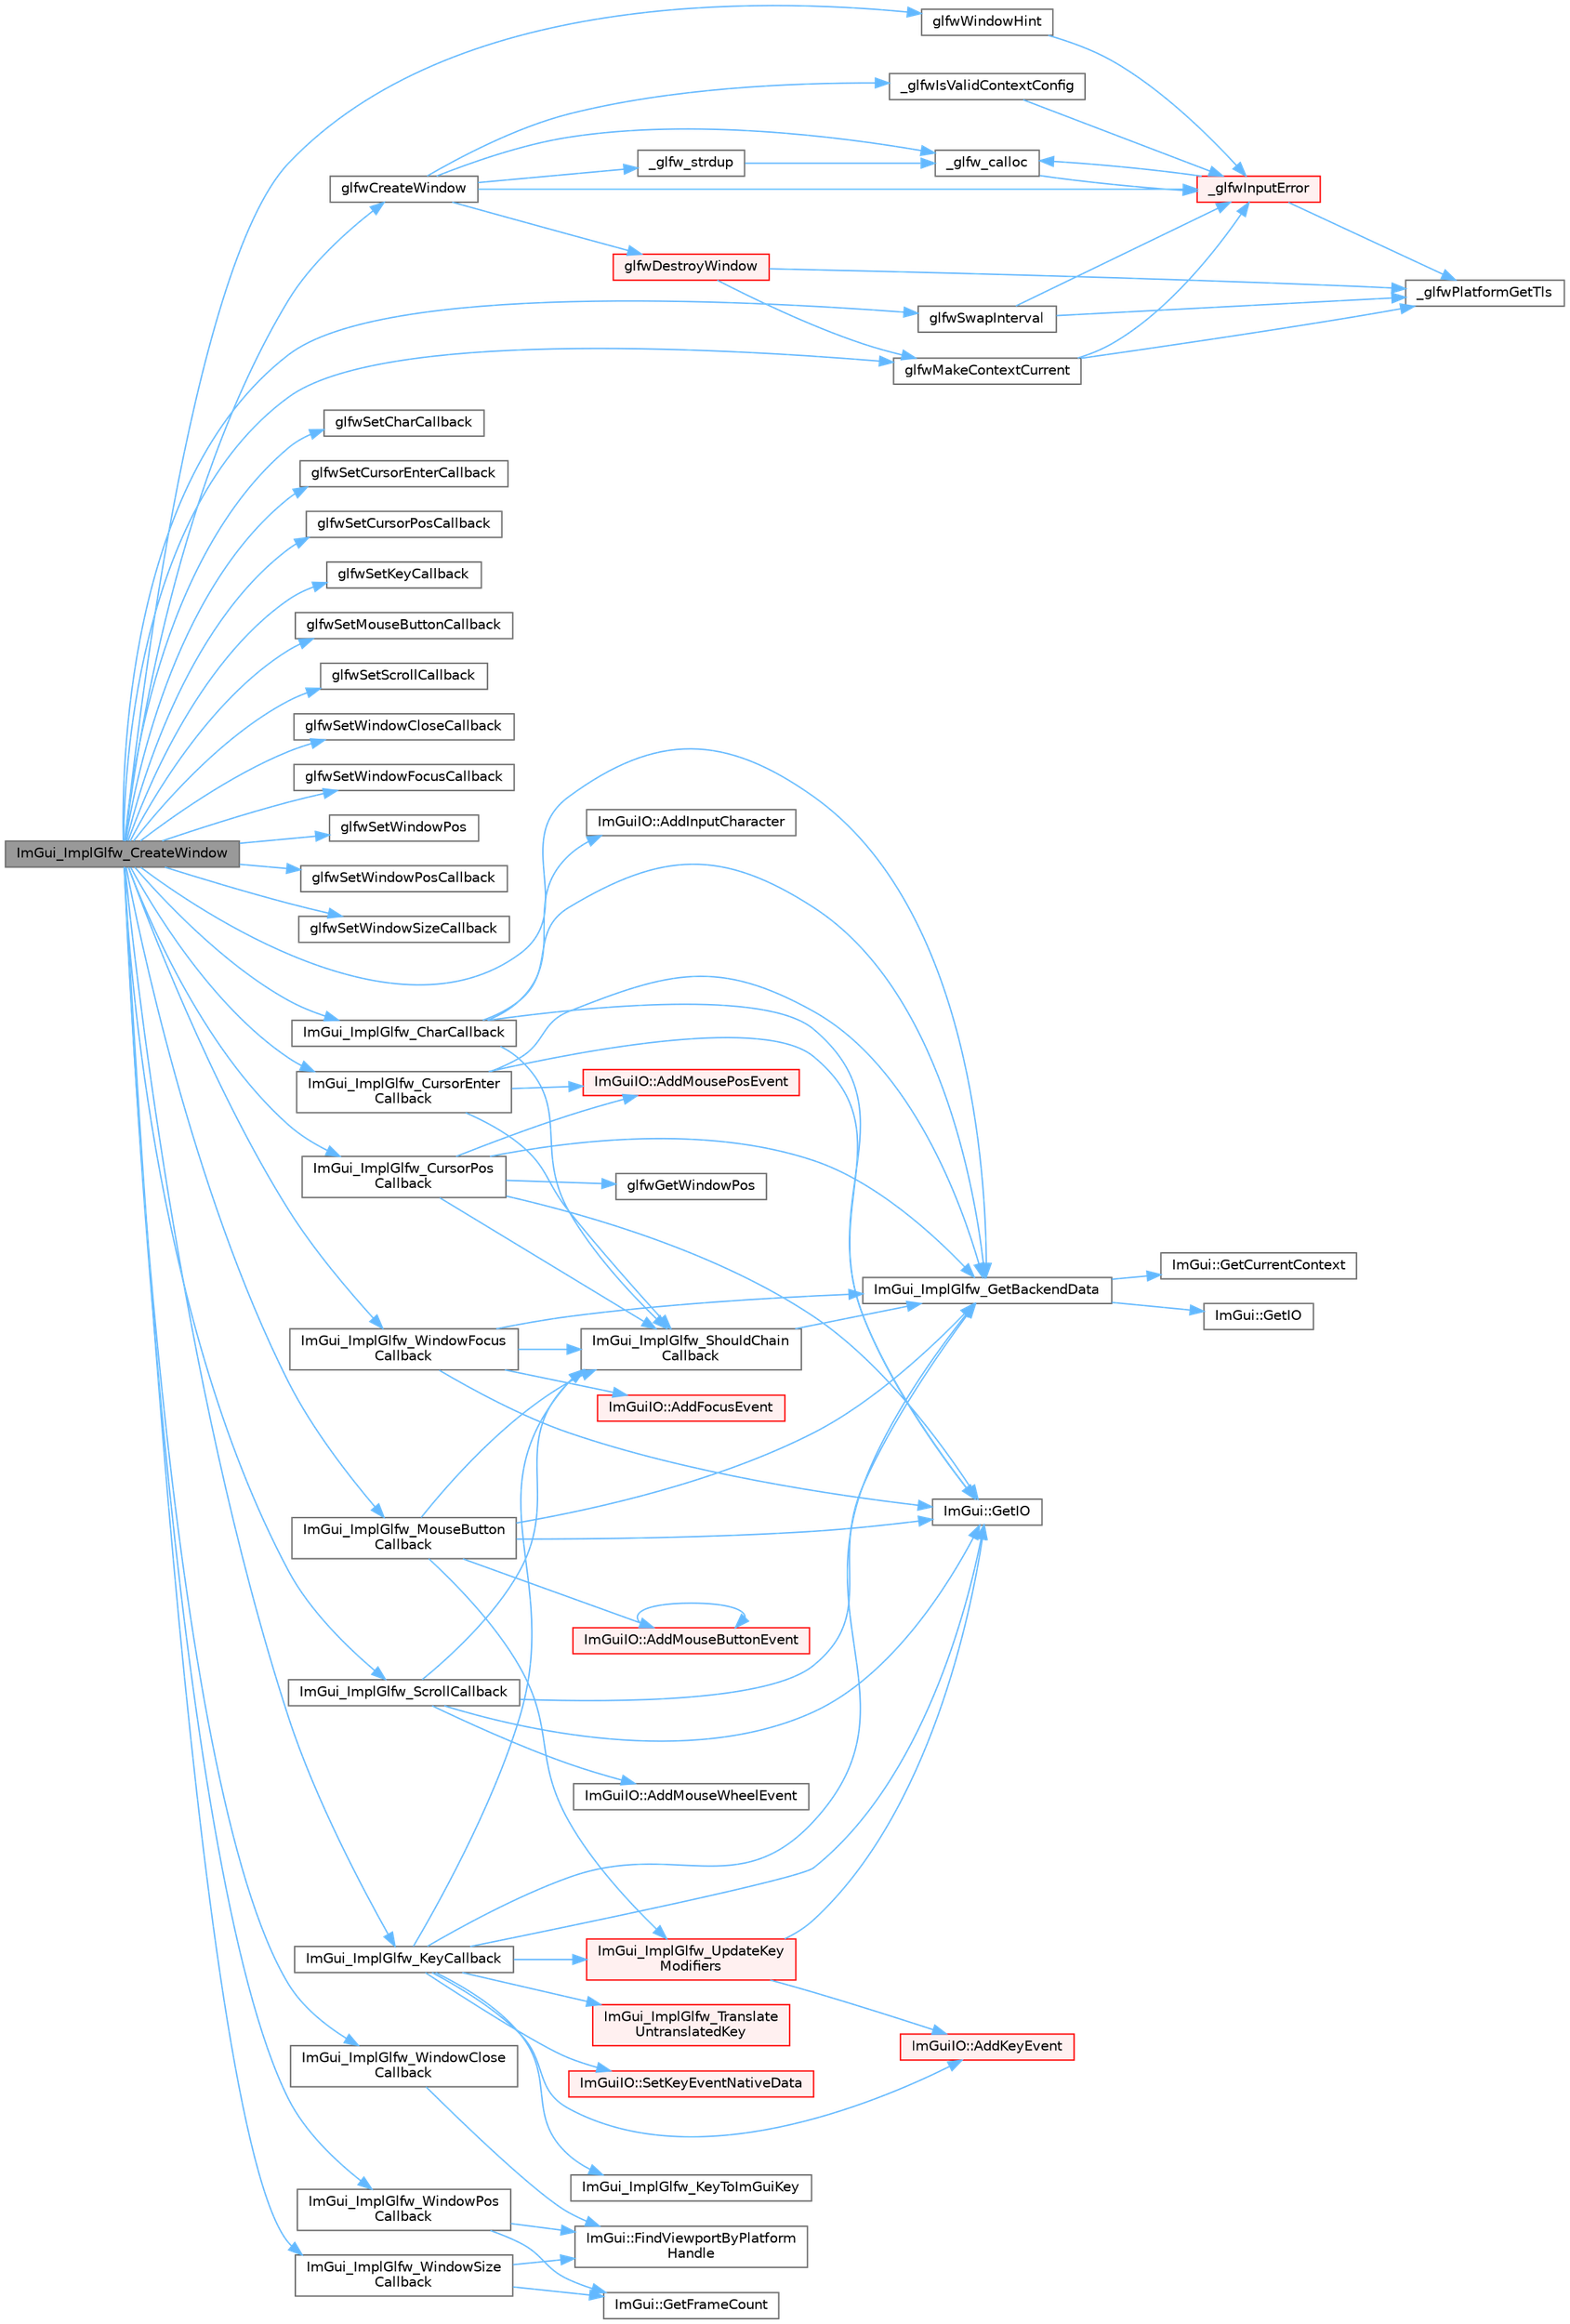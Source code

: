 digraph "ImGui_ImplGlfw_CreateWindow"
{
 // LATEX_PDF_SIZE
  bgcolor="transparent";
  edge [fontname=Helvetica,fontsize=10,labelfontname=Helvetica,labelfontsize=10];
  node [fontname=Helvetica,fontsize=10,shape=box,height=0.2,width=0.4];
  rankdir="LR";
  Node1 [id="Node000001",label="ImGui_ImplGlfw_CreateWindow",height=0.2,width=0.4,color="gray40", fillcolor="grey60", style="filled", fontcolor="black",tooltip=" "];
  Node1 -> Node2 [id="edge1_Node000001_Node000002",color="steelblue1",style="solid",tooltip=" "];
  Node2 [id="Node000002",label="glfwCreateWindow",height=0.2,width=0.4,color="grey40", fillcolor="white", style="filled",URL="$group__window.html#gaaccd00fafe81e2db94e8cdf55721e055",tooltip="Creates a window and its associated context."];
  Node2 -> Node3 [id="edge2_Node000002_Node000003",color="steelblue1",style="solid",tooltip=" "];
  Node3 [id="Node000003",label="_glfw_calloc",height=0.2,width=0.4,color="grey40", fillcolor="white", style="filled",URL="$glfw_2src_2init_8c.html#a88a6e01ef5c1245a6d2a5e62b02e5678",tooltip=" "];
  Node3 -> Node4 [id="edge3_Node000003_Node000004",color="steelblue1",style="solid",tooltip=" "];
  Node4 [id="Node000004",label="_glfwInputError",height=0.2,width=0.4,color="red", fillcolor="#FFF0F0", style="filled",URL="$glfw_2src_2init_8c.html#a3287b282ec57a4a89127ae51f49f10f5",tooltip=" "];
  Node4 -> Node3 [id="edge4_Node000004_Node000003",color="steelblue1",style="solid",tooltip=" "];
  Node4 -> Node5 [id="edge5_Node000004_Node000005",color="steelblue1",style="solid",tooltip=" "];
  Node5 [id="Node000005",label="_glfwPlatformGetTls",height=0.2,width=0.4,color="grey40", fillcolor="white", style="filled",URL="$posix__thread_8c.html#a7d2f6e8ecd2e06f2e86d9446d642bd00",tooltip=" "];
  Node2 -> Node9 [id="edge6_Node000002_Node000009",color="steelblue1",style="solid",tooltip=" "];
  Node9 [id="Node000009",label="_glfw_strdup",height=0.2,width=0.4,color="grey40", fillcolor="white", style="filled",URL="$glfw_2src_2init_8c.html#af725e1f466a710a1fc590ff3726f1151",tooltip=" "];
  Node9 -> Node3 [id="edge7_Node000009_Node000003",color="steelblue1",style="solid",tooltip=" "];
  Node2 -> Node4 [id="edge8_Node000002_Node000004",color="steelblue1",style="solid",tooltip=" "];
  Node2 -> Node10 [id="edge9_Node000002_Node000010",color="steelblue1",style="solid",tooltip=" "];
  Node10 [id="Node000010",label="_glfwIsValidContextConfig",height=0.2,width=0.4,color="grey40", fillcolor="white", style="filled",URL="$context_8c.html#a659c5d5b0cd359304004700d16a76954",tooltip=" "];
  Node10 -> Node4 [id="edge10_Node000010_Node000004",color="steelblue1",style="solid",tooltip=" "];
  Node2 -> Node11 [id="edge11_Node000002_Node000011",color="steelblue1",style="solid",tooltip=" "];
  Node11 [id="Node000011",label="glfwDestroyWindow",height=0.2,width=0.4,color="red", fillcolor="#FFF0F0", style="filled",URL="$group__window.html#ga806747476b7247d292be3711c323ea10",tooltip="Destroys the specified window and its context."];
  Node11 -> Node5 [id="edge12_Node000011_Node000005",color="steelblue1",style="solid",tooltip=" "];
  Node11 -> Node13 [id="edge13_Node000011_Node000013",color="steelblue1",style="solid",tooltip=" "];
  Node13 [id="Node000013",label="glfwMakeContextCurrent",height=0.2,width=0.4,color="grey40", fillcolor="white", style="filled",URL="$group__context.html#gafd76c93e15ec8b0b90506a9936a46185",tooltip="Makes the context of the specified window current for the calling thread."];
  Node13 -> Node4 [id="edge14_Node000013_Node000004",color="steelblue1",style="solid",tooltip=" "];
  Node13 -> Node5 [id="edge15_Node000013_Node000005",color="steelblue1",style="solid",tooltip=" "];
  Node1 -> Node13 [id="edge16_Node000001_Node000013",color="steelblue1",style="solid",tooltip=" "];
  Node1 -> Node14 [id="edge17_Node000001_Node000014",color="steelblue1",style="solid",tooltip=" "];
  Node14 [id="Node000014",label="glfwSetCharCallback",height=0.2,width=0.4,color="grey40", fillcolor="white", style="filled",URL="$group__input.html#gad3d7e6e3134fa034cc1604162579585e",tooltip="Sets the Unicode character callback."];
  Node1 -> Node15 [id="edge18_Node000001_Node000015",color="steelblue1",style="solid",tooltip=" "];
  Node15 [id="Node000015",label="glfwSetCursorEnterCallback",height=0.2,width=0.4,color="grey40", fillcolor="white", style="filled",URL="$group__input.html#gacdb3490e374c8bc08549c6f173ffa7c2",tooltip="Sets the cursor enter/leave callback."];
  Node1 -> Node16 [id="edge19_Node000001_Node000016",color="steelblue1",style="solid",tooltip=" "];
  Node16 [id="Node000016",label="glfwSetCursorPosCallback",height=0.2,width=0.4,color="grey40", fillcolor="white", style="filled",URL="$group__input.html#ga74124d0eff27040fd10e4df9e17d129c",tooltip="Sets the cursor position callback."];
  Node1 -> Node17 [id="edge20_Node000001_Node000017",color="steelblue1",style="solid",tooltip=" "];
  Node17 [id="Node000017",label="glfwSetKeyCallback",height=0.2,width=0.4,color="grey40", fillcolor="white", style="filled",URL="$group__input.html#gaa4cbcb81b939b8800e44cea971ddae47",tooltip="Sets the key callback."];
  Node1 -> Node18 [id="edge21_Node000001_Node000018",color="steelblue1",style="solid",tooltip=" "];
  Node18 [id="Node000018",label="glfwSetMouseButtonCallback",height=0.2,width=0.4,color="grey40", fillcolor="white", style="filled",URL="$group__input.html#gab8f17646f43cdca14e5095512618fdf6",tooltip="Sets the mouse button callback."];
  Node1 -> Node19 [id="edge22_Node000001_Node000019",color="steelblue1",style="solid",tooltip=" "];
  Node19 [id="Node000019",label="glfwSetScrollCallback",height=0.2,width=0.4,color="grey40", fillcolor="white", style="filled",URL="$group__input.html#gaa786b59f19ad8525d251cda8e0d7d29b",tooltip="Sets the scroll callback."];
  Node1 -> Node20 [id="edge23_Node000001_Node000020",color="steelblue1",style="solid",tooltip=" "];
  Node20 [id="Node000020",label="glfwSetWindowCloseCallback",height=0.2,width=0.4,color="grey40", fillcolor="white", style="filled",URL="$group__window.html#ga693d778815971a06e1a5a7bcdeff3d36",tooltip="Sets the close callback for the specified window."];
  Node1 -> Node21 [id="edge24_Node000001_Node000021",color="steelblue1",style="solid",tooltip=" "];
  Node21 [id="Node000021",label="glfwSetWindowFocusCallback",height=0.2,width=0.4,color="grey40", fillcolor="white", style="filled",URL="$group__window.html#gacce1c4dd273b5c4c60b05599f8725b4e",tooltip="Sets the focus callback for the specified window."];
  Node1 -> Node22 [id="edge25_Node000001_Node000022",color="steelblue1",style="solid",tooltip=" "];
  Node22 [id="Node000022",label="glfwSetWindowPos",height=0.2,width=0.4,color="grey40", fillcolor="white", style="filled",URL="$group__window.html#ga0dc8d880a0d87be16d3ea8114561f6f0",tooltip="Sets the position of the content area of the specified window."];
  Node1 -> Node23 [id="edge26_Node000001_Node000023",color="steelblue1",style="solid",tooltip=" "];
  Node23 [id="Node000023",label="glfwSetWindowPosCallback",height=0.2,width=0.4,color="grey40", fillcolor="white", style="filled",URL="$group__window.html#ga517b6e80b982efa06e9b8ca89d4a75a6",tooltip="Sets the position callback for the specified window."];
  Node1 -> Node24 [id="edge27_Node000001_Node000024",color="steelblue1",style="solid",tooltip=" "];
  Node24 [id="Node000024",label="glfwSetWindowSizeCallback",height=0.2,width=0.4,color="grey40", fillcolor="white", style="filled",URL="$group__window.html#gab0754f8d5c7c4d5cae2a9937a0e00bc5",tooltip="Sets the size callback for the specified window."];
  Node1 -> Node25 [id="edge28_Node000001_Node000025",color="steelblue1",style="solid",tooltip=" "];
  Node25 [id="Node000025",label="glfwSwapInterval",height=0.2,width=0.4,color="grey40", fillcolor="white", style="filled",URL="$group__context.html#ga12a595c06947cec4967c6e1f14210a8a",tooltip="Sets the swap interval for the current context."];
  Node25 -> Node4 [id="edge29_Node000025_Node000004",color="steelblue1",style="solid",tooltip=" "];
  Node25 -> Node5 [id="edge30_Node000025_Node000005",color="steelblue1",style="solid",tooltip=" "];
  Node1 -> Node26 [id="edge31_Node000001_Node000026",color="steelblue1",style="solid",tooltip=" "];
  Node26 [id="Node000026",label="glfwWindowHint",height=0.2,width=0.4,color="grey40", fillcolor="white", style="filled",URL="$group__window.html#ga69c40728499720bef8a49aa925ea0efa",tooltip="Sets the specified window hint to the desired value."];
  Node26 -> Node4 [id="edge32_Node000026_Node000004",color="steelblue1",style="solid",tooltip=" "];
  Node1 -> Node27 [id="edge33_Node000001_Node000027",color="steelblue1",style="solid",tooltip=" "];
  Node27 [id="Node000027",label="ImGui_ImplGlfw_CharCallback",height=0.2,width=0.4,color="grey40", fillcolor="white", style="filled",URL="$imgui__impl__glfw_8cpp.html#afe604d459cc5c4a173ce9e331af6735b",tooltip=" "];
  Node27 -> Node28 [id="edge34_Node000027_Node000028",color="steelblue1",style="solid",tooltip=" "];
  Node28 [id="Node000028",label="ImGuiIO::AddInputCharacter",height=0.2,width=0.4,color="grey40", fillcolor="white", style="filled",URL="$struct_im_gui_i_o.html#a0ded7ab1043ea14b65e1d81819878ccc",tooltip=" "];
  Node27 -> Node29 [id="edge35_Node000027_Node000029",color="steelblue1",style="solid",tooltip=" "];
  Node29 [id="Node000029",label="ImGui::GetIO",height=0.2,width=0.4,color="grey40", fillcolor="white", style="filled",URL="$namespace_im_gui.html#a3179e560812f878f3961ce803a5d9302",tooltip=" "];
  Node27 -> Node30 [id="edge36_Node000027_Node000030",color="steelblue1",style="solid",tooltip=" "];
  Node30 [id="Node000030",label="ImGui_ImplGlfw_GetBackendData",height=0.2,width=0.4,color="grey40", fillcolor="white", style="filled",URL="$imgui__impl__glfw_8cpp.html#a42131482f4e35e879c2d58d5c1c9eb8f",tooltip=" "];
  Node30 -> Node31 [id="edge37_Node000030_Node000031",color="steelblue1",style="solid",tooltip=" "];
  Node31 [id="Node000031",label="ImGui::GetCurrentContext",height=0.2,width=0.4,color="grey40", fillcolor="white", style="filled",URL="$namespace_im_gui.html#af557a6de5538099a0f6047eb994bbf42",tooltip=" "];
  Node30 -> Node32 [id="edge38_Node000030_Node000032",color="steelblue1",style="solid",tooltip=" "];
  Node32 [id="Node000032",label="ImGui::GetIO",height=0.2,width=0.4,color="grey40", fillcolor="white", style="filled",URL="$namespace_im_gui.html#a7dea7d0530868f078324f14a308f0c3c",tooltip=" "];
  Node27 -> Node33 [id="edge39_Node000027_Node000033",color="steelblue1",style="solid",tooltip=" "];
  Node33 [id="Node000033",label="ImGui_ImplGlfw_ShouldChain\lCallback",height=0.2,width=0.4,color="grey40", fillcolor="white", style="filled",URL="$imgui__impl__glfw_8cpp.html#a2afb72066f3e7621bb438b2f19fa74ef",tooltip=" "];
  Node33 -> Node30 [id="edge40_Node000033_Node000030",color="steelblue1",style="solid",tooltip=" "];
  Node1 -> Node34 [id="edge41_Node000001_Node000034",color="steelblue1",style="solid",tooltip=" "];
  Node34 [id="Node000034",label="ImGui_ImplGlfw_CursorEnter\lCallback",height=0.2,width=0.4,color="grey40", fillcolor="white", style="filled",URL="$imgui__impl__glfw_8cpp.html#a36cddf1dc9af69c03ea52450a32d3818",tooltip=" "];
  Node34 -> Node35 [id="edge42_Node000034_Node000035",color="steelblue1",style="solid",tooltip=" "];
  Node35 [id="Node000035",label="ImGuiIO::AddMousePosEvent",height=0.2,width=0.4,color="red", fillcolor="#FFF0F0", style="filled",URL="$struct_im_gui_i_o.html#ab6423058bbb3503c3cf66e0e45ee606d",tooltip=" "];
  Node34 -> Node29 [id="edge43_Node000034_Node000029",color="steelblue1",style="solid",tooltip=" "];
  Node34 -> Node30 [id="edge44_Node000034_Node000030",color="steelblue1",style="solid",tooltip=" "];
  Node34 -> Node33 [id="edge45_Node000034_Node000033",color="steelblue1",style="solid",tooltip=" "];
  Node1 -> Node38 [id="edge46_Node000001_Node000038",color="steelblue1",style="solid",tooltip=" "];
  Node38 [id="Node000038",label="ImGui_ImplGlfw_CursorPos\lCallback",height=0.2,width=0.4,color="grey40", fillcolor="white", style="filled",URL="$imgui__impl__glfw_8cpp.html#aff2e41a5905ff393a8c6a458809f8c8e",tooltip=" "];
  Node38 -> Node35 [id="edge47_Node000038_Node000035",color="steelblue1",style="solid",tooltip=" "];
  Node38 -> Node29 [id="edge48_Node000038_Node000029",color="steelblue1",style="solid",tooltip=" "];
  Node38 -> Node39 [id="edge49_Node000038_Node000039",color="steelblue1",style="solid",tooltip=" "];
  Node39 [id="Node000039",label="glfwGetWindowPos",height=0.2,width=0.4,color="grey40", fillcolor="white", style="filled",URL="$group__window.html#ga0076a8591ef7494d359730cf2250b45b",tooltip="Retrieves the position of the content area of the specified window."];
  Node38 -> Node30 [id="edge50_Node000038_Node000030",color="steelblue1",style="solid",tooltip=" "];
  Node38 -> Node33 [id="edge51_Node000038_Node000033",color="steelblue1",style="solid",tooltip=" "];
  Node1 -> Node30 [id="edge52_Node000001_Node000030",color="steelblue1",style="solid",tooltip=" "];
  Node1 -> Node40 [id="edge53_Node000001_Node000040",color="steelblue1",style="solid",tooltip=" "];
  Node40 [id="Node000040",label="ImGui_ImplGlfw_KeyCallback",height=0.2,width=0.4,color="grey40", fillcolor="white", style="filled",URL="$imgui__impl__glfw_8cpp.html#a66afe6468f3645befeb50a75f82b5efc",tooltip=" "];
  Node40 -> Node41 [id="edge54_Node000040_Node000041",color="steelblue1",style="solid",tooltip=" "];
  Node41 [id="Node000041",label="ImGuiIO::AddKeyEvent",height=0.2,width=0.4,color="red", fillcolor="#FFF0F0", style="filled",URL="$struct_im_gui_i_o.html#a50c3ab6883647aacdf5153a4dbe2cdbe",tooltip=" "];
  Node40 -> Node29 [id="edge55_Node000040_Node000029",color="steelblue1",style="solid",tooltip=" "];
  Node40 -> Node30 [id="edge56_Node000040_Node000030",color="steelblue1",style="solid",tooltip=" "];
  Node40 -> Node51 [id="edge57_Node000040_Node000051",color="steelblue1",style="solid",tooltip=" "];
  Node51 [id="Node000051",label="ImGui_ImplGlfw_KeyToImGuiKey",height=0.2,width=0.4,color="grey40", fillcolor="white", style="filled",URL="$imgui__impl__glfw_8cpp.html#a758c933a543b8670f1c96cba13f80636",tooltip=" "];
  Node40 -> Node33 [id="edge58_Node000040_Node000033",color="steelblue1",style="solid",tooltip=" "];
  Node40 -> Node52 [id="edge59_Node000040_Node000052",color="steelblue1",style="solid",tooltip=" "];
  Node52 [id="Node000052",label="ImGui_ImplGlfw_Translate\lUntranslatedKey",height=0.2,width=0.4,color="red", fillcolor="#FFF0F0", style="filled",URL="$imgui__impl__glfw_8cpp.html#a3ae7f8f778b832fb94c3863be111b247",tooltip=" "];
  Node40 -> Node57 [id="edge60_Node000040_Node000057",color="steelblue1",style="solid",tooltip=" "];
  Node57 [id="Node000057",label="ImGui_ImplGlfw_UpdateKey\lModifiers",height=0.2,width=0.4,color="red", fillcolor="#FFF0F0", style="filled",URL="$imgui__impl__glfw_8cpp.html#ac35e328dce73c896364c102fa5f76bce",tooltip=" "];
  Node57 -> Node41 [id="edge61_Node000057_Node000041",color="steelblue1",style="solid",tooltip=" "];
  Node57 -> Node29 [id="edge62_Node000057_Node000029",color="steelblue1",style="solid",tooltip=" "];
  Node40 -> Node59 [id="edge63_Node000040_Node000059",color="steelblue1",style="solid",tooltip=" "];
  Node59 [id="Node000059",label="ImGuiIO::SetKeyEventNativeData",height=0.2,width=0.4,color="red", fillcolor="#FFF0F0", style="filled",URL="$struct_im_gui_i_o.html#a6b2fa57fb6af5aa1c99f58115542e1dc",tooltip=" "];
  Node1 -> Node61 [id="edge64_Node000001_Node000061",color="steelblue1",style="solid",tooltip=" "];
  Node61 [id="Node000061",label="ImGui_ImplGlfw_MouseButton\lCallback",height=0.2,width=0.4,color="grey40", fillcolor="white", style="filled",URL="$imgui__impl__glfw_8cpp.html#a075e351f00b5c13086cacb05b5b6ee08",tooltip=" "];
  Node61 -> Node62 [id="edge65_Node000061_Node000062",color="steelblue1",style="solid",tooltip=" "];
  Node62 [id="Node000062",label="ImGuiIO::AddMouseButtonEvent",height=0.2,width=0.4,color="red", fillcolor="#FFF0F0", style="filled",URL="$struct_im_gui_i_o.html#a9fa5df74047424bb03d7cb29c6fb6ea1",tooltip=" "];
  Node62 -> Node62 [id="edge66_Node000062_Node000062",color="steelblue1",style="solid",tooltip=" "];
  Node61 -> Node29 [id="edge67_Node000061_Node000029",color="steelblue1",style="solid",tooltip=" "];
  Node61 -> Node30 [id="edge68_Node000061_Node000030",color="steelblue1",style="solid",tooltip=" "];
  Node61 -> Node33 [id="edge69_Node000061_Node000033",color="steelblue1",style="solid",tooltip=" "];
  Node61 -> Node57 [id="edge70_Node000061_Node000057",color="steelblue1",style="solid",tooltip=" "];
  Node1 -> Node63 [id="edge71_Node000001_Node000063",color="steelblue1",style="solid",tooltip=" "];
  Node63 [id="Node000063",label="ImGui_ImplGlfw_ScrollCallback",height=0.2,width=0.4,color="grey40", fillcolor="white", style="filled",URL="$imgui__impl__glfw_8cpp.html#a59c26c674cfd04975ac49c7d83339113",tooltip=" "];
  Node63 -> Node64 [id="edge72_Node000063_Node000064",color="steelblue1",style="solid",tooltip=" "];
  Node64 [id="Node000064",label="ImGuiIO::AddMouseWheelEvent",height=0.2,width=0.4,color="grey40", fillcolor="white", style="filled",URL="$struct_im_gui_i_o.html#a3c5ad00141194e3a01c9efbcb53cd5a1",tooltip=" "];
  Node63 -> Node29 [id="edge73_Node000063_Node000029",color="steelblue1",style="solid",tooltip=" "];
  Node63 -> Node30 [id="edge74_Node000063_Node000030",color="steelblue1",style="solid",tooltip=" "];
  Node63 -> Node33 [id="edge75_Node000063_Node000033",color="steelblue1",style="solid",tooltip=" "];
  Node1 -> Node65 [id="edge76_Node000001_Node000065",color="steelblue1",style="solid",tooltip=" "];
  Node65 [id="Node000065",label="ImGui_ImplGlfw_WindowClose\lCallback",height=0.2,width=0.4,color="grey40", fillcolor="white", style="filled",URL="$imgui__impl__glfw_8cpp.html#a878179c4f34513281e97f31800940e0d",tooltip=" "];
  Node65 -> Node66 [id="edge77_Node000065_Node000066",color="steelblue1",style="solid",tooltip=" "];
  Node66 [id="Node000066",label="ImGui::FindViewportByPlatform\lHandle",height=0.2,width=0.4,color="grey40", fillcolor="white", style="filled",URL="$namespace_im_gui.html#a53bee8c14cf414a6df4177945ef8cec0",tooltip=" "];
  Node1 -> Node67 [id="edge78_Node000001_Node000067",color="steelblue1",style="solid",tooltip=" "];
  Node67 [id="Node000067",label="ImGui_ImplGlfw_WindowFocus\lCallback",height=0.2,width=0.4,color="grey40", fillcolor="white", style="filled",URL="$imgui__impl__glfw_8cpp.html#a64954a853e7f22592743e177b29780d6",tooltip=" "];
  Node67 -> Node68 [id="edge79_Node000067_Node000068",color="steelblue1",style="solid",tooltip=" "];
  Node68 [id="Node000068",label="ImGuiIO::AddFocusEvent",height=0.2,width=0.4,color="red", fillcolor="#FFF0F0", style="filled",URL="$struct_im_gui_i_o.html#a051243815ff6305cdcd3db8f84c2dfef",tooltip=" "];
  Node67 -> Node29 [id="edge80_Node000067_Node000029",color="steelblue1",style="solid",tooltip=" "];
  Node67 -> Node30 [id="edge81_Node000067_Node000030",color="steelblue1",style="solid",tooltip=" "];
  Node67 -> Node33 [id="edge82_Node000067_Node000033",color="steelblue1",style="solid",tooltip=" "];
  Node1 -> Node69 [id="edge83_Node000001_Node000069",color="steelblue1",style="solid",tooltip=" "];
  Node69 [id="Node000069",label="ImGui_ImplGlfw_WindowPos\lCallback",height=0.2,width=0.4,color="grey40", fillcolor="white", style="filled",URL="$imgui__impl__glfw_8cpp.html#a94a9c4f9bf2563258c19278b0f85935f",tooltip=" "];
  Node69 -> Node66 [id="edge84_Node000069_Node000066",color="steelblue1",style="solid",tooltip=" "];
  Node69 -> Node70 [id="edge85_Node000069_Node000070",color="steelblue1",style="solid",tooltip=" "];
  Node70 [id="Node000070",label="ImGui::GetFrameCount",height=0.2,width=0.4,color="grey40", fillcolor="white", style="filled",URL="$namespace_im_gui.html#a0180211f23fc10807dfc3d2f6e8681f9",tooltip=" "];
  Node1 -> Node71 [id="edge86_Node000001_Node000071",color="steelblue1",style="solid",tooltip=" "];
  Node71 [id="Node000071",label="ImGui_ImplGlfw_WindowSize\lCallback",height=0.2,width=0.4,color="grey40", fillcolor="white", style="filled",URL="$imgui__impl__glfw_8cpp.html#a047d5b36092503e45c9ea56f7064e577",tooltip=" "];
  Node71 -> Node66 [id="edge87_Node000071_Node000066",color="steelblue1",style="solid",tooltip=" "];
  Node71 -> Node70 [id="edge88_Node000071_Node000070",color="steelblue1",style="solid",tooltip=" "];
}
